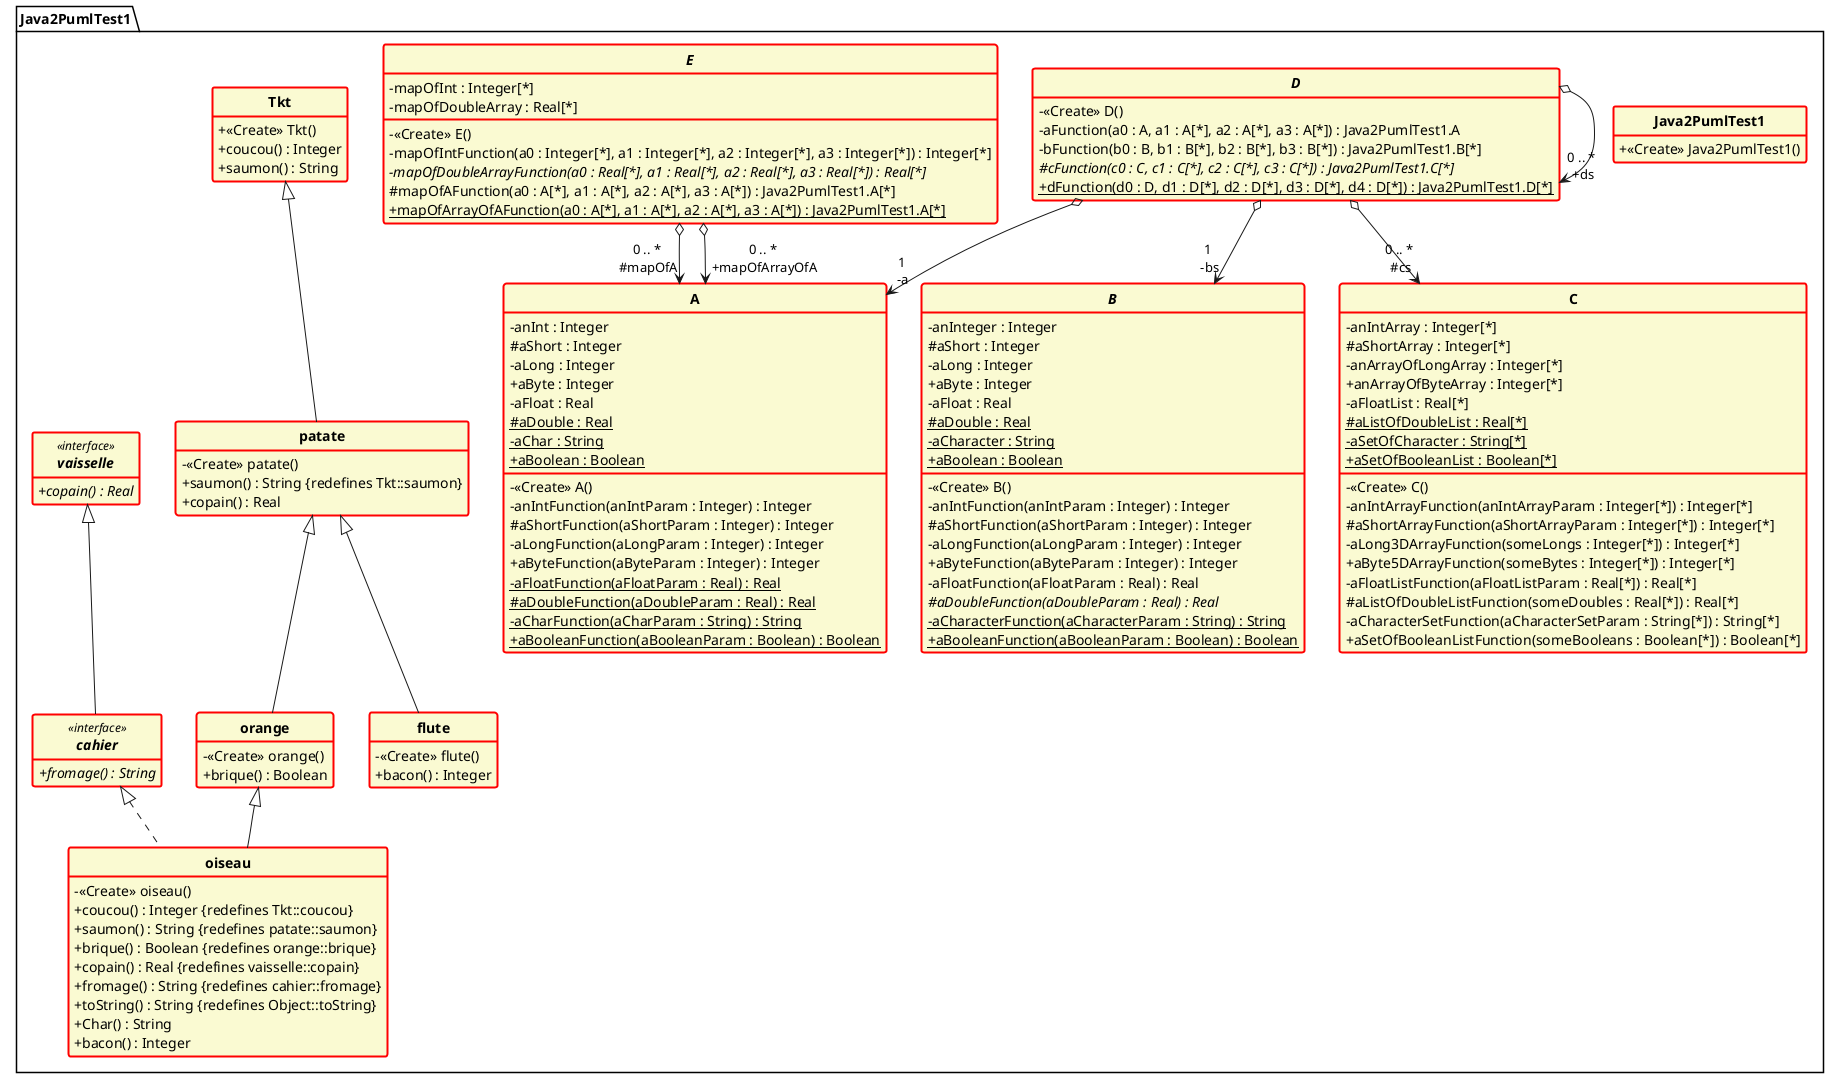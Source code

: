 @startuml

'Code généré automatiquement ;>
skinparam style strictuml
hide empty members
skinparam classAttributeIconSize 0
skinparam classFontStyle Bold
skinparam classbackgroundColor LightGoldenRodYellow
skinparam classbordercolor red
skinparam classattribute none
skinparam classborderthickness 2


class Java2PumlTest1.Java2PumlTest1 {

	+ <<Create>> Java2PumlTest1()
}


class Java2PumlTest1.A {
	- anInt : Integer 
	# aShort : Integer 
	- aLong : Integer 
	+ aByte : Integer 
	- aFloat : Real 
	# aDouble : Real  {static}
	- aChar : String  {static}
	+ aBoolean : Boolean  {static}

	- <<Create>> A()
	- anIntFunction(anIntParam : Integer) : Integer
	# aShortFunction(aShortParam : Integer) : Integer
	- aLongFunction(aLongParam : Integer) : Integer
	+ aByteFunction(aByteParam : Integer) : Integer
	- aFloatFunction(aFloatParam : Real) : Real {static}
	# aDoubleFunction(aDoubleParam : Real) : Real {static}
	- aCharFunction(aCharParam : String) : String {static}
	+ aBooleanFunction(aBooleanParam : Boolean) : Boolean {static}
}


abstract class Java2PumlTest1.B {
	- anInteger : Integer 
	# aShort : Integer 
	- aLong : Integer 
	+ aByte : Integer 
	- aFloat : Real 
	# aDouble : Real  {static}
	- aCharacter : String  {static}
	+ aBoolean : Boolean  {static}

	- <<Create>> B()
	- anIntFunction(anIntParam : Integer) : Integer
	# aShortFunction(aShortParam : Integer) : Integer
	- aLongFunction(aLongParam : Integer) : Integer
	+ aByteFunction(aByteParam : Integer) : Integer
	- aFloatFunction(aFloatParam : Real) : Real
	# aDoubleFunction(aDoubleParam : Real) : Real {abstract}
	- aCharacterFunction(aCharacterParam : String) : String {static}
	+ aBooleanFunction(aBooleanParam : Boolean) : Boolean {static}
}


class Java2PumlTest1.C {
	- anIntArray : Integer[*] 
	# aShortArray : Integer[*] 
	- anArrayOfLongArray : Integer[*] 
	+ anArrayOfByteArray : Integer[*] 
	- aFloatList : Real[*] 
	# aListOfDoubleList : Real[*]  {static}
	- aSetOfCharacter : String[*]  {static}
	+ aSetOfBooleanList : Boolean[*]  {static}

	- <<Create>> C()
	- anIntArrayFunction(anIntArrayParam : Integer[*]) : Integer[*]
	# aShortArrayFunction(aShortArrayParam : Integer[*]) : Integer[*]
	- aLong3DArrayFunction(someLongs : Integer[*]) : Integer[*]
	+ aByte5DArrayFunction(someBytes : Integer[*]) : Integer[*]
	- aFloatListFunction(aFloatListParam : Real[*]) : Real[*]
	# aListOfDoubleListFunction(someDoubles : Real[*]) : Real[*]
	- aCharacterSetFunction(aCharacterSetParam : String[*]) : String[*]
	+ aSetOfBooleanListFunction(someBooleans : Boolean[*]) : Boolean[*]
}


abstract class Java2PumlTest1.D {

	- <<Create>> D()
	- aFunction(a0 : A, a1 : A[*], a2 : A[*], a3 : A[*]) : Java2PumlTest1.A
	- bFunction(b0 : B, b1 : B[*], b2 : B[*], b3 : B[*]) : Java2PumlTest1.B[*]
	# cFunction(c0 : C, c1 : C[*], c2 : C[*], c3 : C[*]) : Java2PumlTest1.C[*] {abstract}
	+ dFunction(d0 : D, d1 : D[*], d2 : D[*], d3 : D[*], d4 : D[*]) : Java2PumlTest1.D[*] {static}
}
	D o--> "1\n -a" Java2PumlTest1.A
	D o--> "1\n -bs" Java2PumlTest1.B
	D o--> "0 .. *\n #cs" Java2PumlTest1.C
	D o--> "0 .. *\n +ds" Java2PumlTest1.D


abstract class Java2PumlTest1.E {
	- mapOfInt : Integer[*] 
	- mapOfDoubleArray : Real[*] 

	- <<Create>> E()
	- mapOfIntFunction(a0 : Integer[*], a1 : Integer[*], a2 : Integer[*], a3 : Integer[*]) : Integer[*]
	- mapOfDoubleArrayFunction(a0 : Real[*], a1 : Real[*], a2 : Real[*], a3 : Real[*]) : Real[*] {abstract}
	# mapOfAFunction(a0 : A[*], a1 : A[*], a2 : A[*], a3 : A[*]) : Java2PumlTest1.A[*]
	+ mapOfArrayOfAFunction(a0 : A[*], a1 : A[*], a2 : A[*], a3 : A[*]) : Java2PumlTest1.A[*] {static}
}
	E o--> "0 .. *\n #mapOfA" Java2PumlTest1.A
	E o--> "0 .. *\n +mapOfArrayOfA" Java2PumlTest1.A


class Java2PumlTest1.Tkt {

	+ <<Create>> Tkt()
	+ coucou() : Integer
	+ saumon() : String
}


class Java2PumlTest1.patate extends Java2PumlTest1.Tkt {

	- <<Create>> patate()
	+ saumon() : String {redefines Tkt::saumon}
	+ copain() : Real
}


class Java2PumlTest1.orange extends Java2PumlTest1.patate {

	- <<Create>> orange()
	+ brique() : Boolean
}


class Java2PumlTest1.flute extends Java2PumlTest1.patate {

	- <<Create>> flute()
	+ bacon() : Integer
}


class Java2PumlTest1.oiseau extends Java2PumlTest1.orange implements Java2PumlTest1.cahier {

	- <<Create>> oiseau()
	+ coucou() : Integer {redefines Tkt::coucou}
	+ saumon() : String {redefines patate::saumon}
	+ brique() : Boolean {redefines orange::brique}
	+ copain() : Real {redefines vaisselle::copain}
	+ fromage() : String {redefines cahier::fromage}
	+ toString() : String {redefines Object::toString}
	+ Char() : String
	+ bacon() : Integer
}


interface Java2PumlTest1.cahier <<interface>>  extends Java2PumlTest1.vaisselle {
	+ fromage() : String {abstract}
}

interface Java2PumlTest1.vaisselle <<interface>>  {
	+ copain() : Real {abstract}
}



@enduml